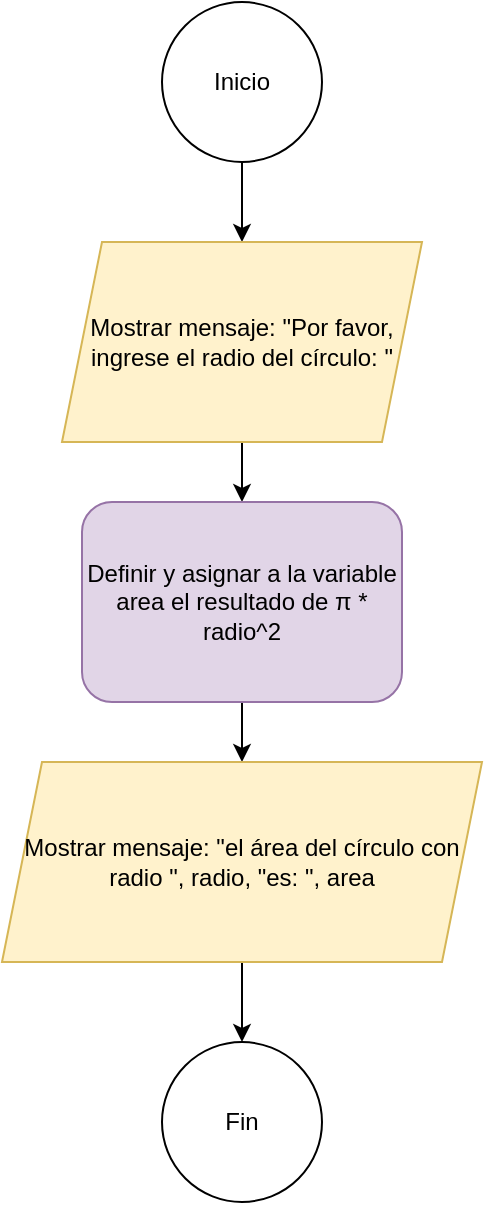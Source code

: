 <mxfile version="25.0.3">
  <diagram name="Página-1" id="13bZAZJftM8Qa1w3et16">
    <mxGraphModel dx="794" dy="412" grid="1" gridSize="10" guides="1" tooltips="1" connect="1" arrows="1" fold="1" page="1" pageScale="1" pageWidth="827" pageHeight="1169" math="0" shadow="0">
      <root>
        <mxCell id="0" />
        <mxCell id="1" parent="0" />
        <mxCell id="-dr8iWXXea8QcZlLtDN9-4" value="" style="edgeStyle=orthogonalEdgeStyle;rounded=0;orthogonalLoop=1;jettySize=auto;html=1;" edge="1" parent="1" source="-dr8iWXXea8QcZlLtDN9-2" target="-dr8iWXXea8QcZlLtDN9-3">
          <mxGeometry relative="1" as="geometry" />
        </mxCell>
        <mxCell id="-dr8iWXXea8QcZlLtDN9-2" value="Inicio" style="ellipse;whiteSpace=wrap;html=1;aspect=fixed;" vertex="1" parent="1">
          <mxGeometry x="370" y="180" width="80" height="80" as="geometry" />
        </mxCell>
        <mxCell id="-dr8iWXXea8QcZlLtDN9-6" value="" style="edgeStyle=orthogonalEdgeStyle;rounded=0;orthogonalLoop=1;jettySize=auto;html=1;" edge="1" parent="1" source="-dr8iWXXea8QcZlLtDN9-3" target="-dr8iWXXea8QcZlLtDN9-5">
          <mxGeometry relative="1" as="geometry" />
        </mxCell>
        <mxCell id="-dr8iWXXea8QcZlLtDN9-3" value="Mostrar mensaje: &quot;Por favor, ingrese el radio del círculo: &quot;" style="shape=parallelogram;perimeter=parallelogramPerimeter;whiteSpace=wrap;html=1;fixedSize=1;fillColor=#fff2cc;strokeColor=#d6b656;" vertex="1" parent="1">
          <mxGeometry x="320" y="300" width="180" height="100" as="geometry" />
        </mxCell>
        <mxCell id="-dr8iWXXea8QcZlLtDN9-14" value="" style="edgeStyle=orthogonalEdgeStyle;rounded=0;orthogonalLoop=1;jettySize=auto;html=1;" edge="1" parent="1" source="-dr8iWXXea8QcZlLtDN9-5" target="-dr8iWXXea8QcZlLtDN9-13">
          <mxGeometry relative="1" as="geometry" />
        </mxCell>
        <mxCell id="-dr8iWXXea8QcZlLtDN9-5" value="Definir y asignar a la variable area el resultado de π * radio^2" style="rounded=1;whiteSpace=wrap;html=1;fillColor=#e1d5e7;strokeColor=#9673a6;" vertex="1" parent="1">
          <mxGeometry x="330" y="430" width="160" height="100" as="geometry" />
        </mxCell>
        <mxCell id="-dr8iWXXea8QcZlLtDN9-17" value="" style="edgeStyle=orthogonalEdgeStyle;rounded=0;orthogonalLoop=1;jettySize=auto;html=1;" edge="1" parent="1" source="-dr8iWXXea8QcZlLtDN9-13" target="-dr8iWXXea8QcZlLtDN9-16">
          <mxGeometry relative="1" as="geometry" />
        </mxCell>
        <mxCell id="-dr8iWXXea8QcZlLtDN9-13" value="Mostrar mensaje: &quot;el área del círculo con radio &quot;, radio, &quot;es: &quot;, area" style="shape=parallelogram;perimeter=parallelogramPerimeter;whiteSpace=wrap;html=1;fixedSize=1;fillColor=#fff2cc;strokeColor=#d6b656;" vertex="1" parent="1">
          <mxGeometry x="290" y="560" width="240" height="100" as="geometry" />
        </mxCell>
        <mxCell id="-dr8iWXXea8QcZlLtDN9-16" value="Fin" style="ellipse;whiteSpace=wrap;html=1;" vertex="1" parent="1">
          <mxGeometry x="370" y="700" width="80" height="80" as="geometry" />
        </mxCell>
      </root>
    </mxGraphModel>
  </diagram>
</mxfile>
